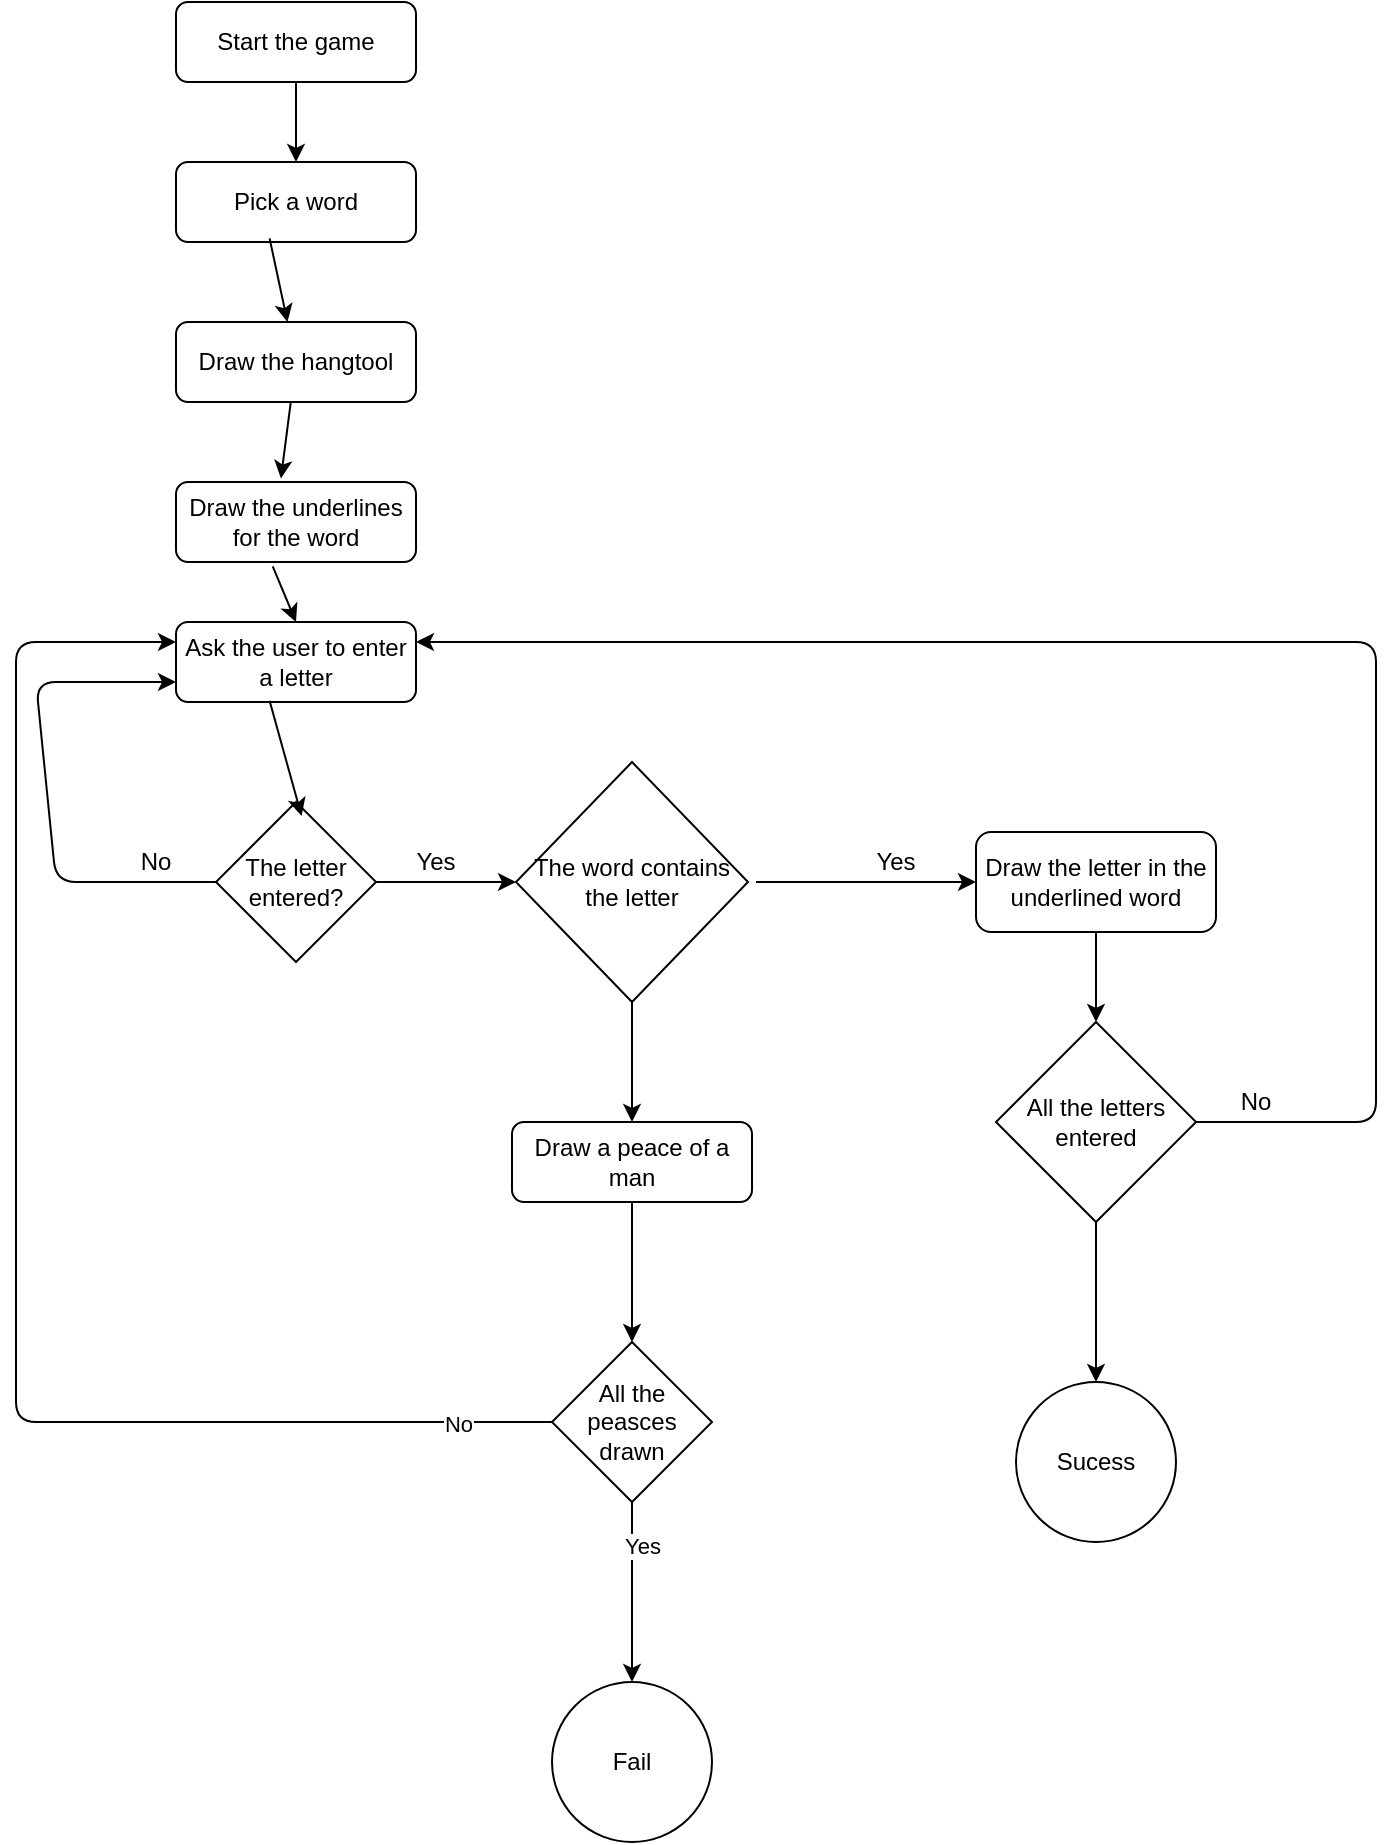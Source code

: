 <mxfile version="13.11.0" type="github">
  <diagram id="C5RBs43oDa-KdzZeNtuy" name="Page-1">
    <mxGraphModel dx="1550" dy="836" grid="1" gridSize="10" guides="1" tooltips="1" connect="1" arrows="1" fold="1" page="1" pageScale="1" pageWidth="827" pageHeight="1169" math="0" shadow="0">
      <root>
        <mxCell id="WIyWlLk6GJQsqaUBKTNV-0" />
        <mxCell id="WIyWlLk6GJQsqaUBKTNV-1" parent="WIyWlLk6GJQsqaUBKTNV-0" />
        <mxCell id="WIyWlLk6GJQsqaUBKTNV-3" value="Start the game" style="rounded=1;whiteSpace=wrap;html=1;fontSize=12;glass=0;strokeWidth=1;shadow=0;" parent="WIyWlLk6GJQsqaUBKTNV-1" vertex="1">
          <mxGeometry x="160" y="80" width="120" height="40" as="geometry" />
        </mxCell>
        <mxCell id="SWqLz5QkfuFEM59pzPJ_-0" value="Pick a word" style="rounded=1;whiteSpace=wrap;html=1;" vertex="1" parent="WIyWlLk6GJQsqaUBKTNV-1">
          <mxGeometry x="160" y="160" width="120" height="40" as="geometry" />
        </mxCell>
        <mxCell id="SWqLz5QkfuFEM59pzPJ_-1" value="" style="endArrow=classic;html=1;" edge="1" parent="WIyWlLk6GJQsqaUBKTNV-1" source="WIyWlLk6GJQsqaUBKTNV-3" target="SWqLz5QkfuFEM59pzPJ_-0">
          <mxGeometry width="50" height="50" relative="1" as="geometry">
            <mxPoint x="195" y="160" as="sourcePoint" />
            <mxPoint x="245" y="110" as="targetPoint" />
          </mxGeometry>
        </mxCell>
        <mxCell id="SWqLz5QkfuFEM59pzPJ_-2" value="Draw the hangtool" style="rounded=1;whiteSpace=wrap;html=1;" vertex="1" parent="WIyWlLk6GJQsqaUBKTNV-1">
          <mxGeometry x="160" y="240" width="120" height="40" as="geometry" />
        </mxCell>
        <mxCell id="SWqLz5QkfuFEM59pzPJ_-4" value="" style="endArrow=classic;html=1;exitX=0.39;exitY=0.955;exitDx=0;exitDy=0;exitPerimeter=0;" edge="1" parent="WIyWlLk6GJQsqaUBKTNV-1" source="SWqLz5QkfuFEM59pzPJ_-0" target="SWqLz5QkfuFEM59pzPJ_-2">
          <mxGeometry width="50" height="50" relative="1" as="geometry">
            <mxPoint x="390" y="450" as="sourcePoint" />
            <mxPoint x="440" y="400" as="targetPoint" />
          </mxGeometry>
        </mxCell>
        <mxCell id="SWqLz5QkfuFEM59pzPJ_-5" value="Draw the underlines for the word" style="rounded=1;whiteSpace=wrap;html=1;" vertex="1" parent="WIyWlLk6GJQsqaUBKTNV-1">
          <mxGeometry x="160" y="320" width="120" height="40" as="geometry" />
        </mxCell>
        <mxCell id="SWqLz5QkfuFEM59pzPJ_-6" value="" style="endArrow=classic;html=1;entryX=0.437;entryY=-0.045;entryDx=0;entryDy=0;entryPerimeter=0;" edge="1" parent="WIyWlLk6GJQsqaUBKTNV-1" source="SWqLz5QkfuFEM59pzPJ_-2" target="SWqLz5QkfuFEM59pzPJ_-5">
          <mxGeometry width="50" height="50" relative="1" as="geometry">
            <mxPoint x="390" y="450" as="sourcePoint" />
            <mxPoint x="440" y="400" as="targetPoint" />
          </mxGeometry>
        </mxCell>
        <mxCell id="SWqLz5QkfuFEM59pzPJ_-7" value="Ask the user to enter a letter" style="rounded=1;whiteSpace=wrap;html=1;" vertex="1" parent="WIyWlLk6GJQsqaUBKTNV-1">
          <mxGeometry x="160" y="390" width="120" height="40" as="geometry" />
        </mxCell>
        <mxCell id="SWqLz5QkfuFEM59pzPJ_-8" value="" style="endArrow=classic;html=1;exitX=0.403;exitY=1.055;exitDx=0;exitDy=0;exitPerimeter=0;entryX=0.5;entryY=0;entryDx=0;entryDy=0;" edge="1" parent="WIyWlLk6GJQsqaUBKTNV-1" source="SWqLz5QkfuFEM59pzPJ_-5" target="SWqLz5QkfuFEM59pzPJ_-7">
          <mxGeometry width="50" height="50" relative="1" as="geometry">
            <mxPoint x="390" y="440" as="sourcePoint" />
            <mxPoint x="440" y="390" as="targetPoint" />
          </mxGeometry>
        </mxCell>
        <mxCell id="SWqLz5QkfuFEM59pzPJ_-9" value="The letter entered?" style="rhombus;whiteSpace=wrap;html=1;" vertex="1" parent="WIyWlLk6GJQsqaUBKTNV-1">
          <mxGeometry x="180" y="480" width="80" height="80" as="geometry" />
        </mxCell>
        <mxCell id="SWqLz5QkfuFEM59pzPJ_-10" value="" style="endArrow=classic;html=1;exitX=0.39;exitY=0.985;exitDx=0;exitDy=0;exitPerimeter=0;entryX=0.535;entryY=0.088;entryDx=0;entryDy=0;entryPerimeter=0;" edge="1" parent="WIyWlLk6GJQsqaUBKTNV-1" source="SWqLz5QkfuFEM59pzPJ_-7" target="SWqLz5QkfuFEM59pzPJ_-9">
          <mxGeometry width="50" height="50" relative="1" as="geometry">
            <mxPoint x="390" y="440" as="sourcePoint" />
            <mxPoint x="440" y="390" as="targetPoint" />
          </mxGeometry>
        </mxCell>
        <mxCell id="SWqLz5QkfuFEM59pzPJ_-11" value="" style="endArrow=classic;html=1;exitX=0;exitY=0.5;exitDx=0;exitDy=0;entryX=0;entryY=0.75;entryDx=0;entryDy=0;rounded=1;" edge="1" parent="WIyWlLk6GJQsqaUBKTNV-1" source="SWqLz5QkfuFEM59pzPJ_-9" target="SWqLz5QkfuFEM59pzPJ_-7">
          <mxGeometry width="50" height="50" relative="1" as="geometry">
            <mxPoint x="390" y="430" as="sourcePoint" />
            <mxPoint x="440" y="380" as="targetPoint" />
            <Array as="points">
              <mxPoint x="100" y="520" />
              <mxPoint x="90" y="420" />
            </Array>
          </mxGeometry>
        </mxCell>
        <mxCell id="SWqLz5QkfuFEM59pzPJ_-12" value="No" style="text;html=1;strokeColor=none;fillColor=none;align=center;verticalAlign=middle;whiteSpace=wrap;rounded=0;" vertex="1" parent="WIyWlLk6GJQsqaUBKTNV-1">
          <mxGeometry x="130" y="500" width="40" height="20" as="geometry" />
        </mxCell>
        <mxCell id="SWqLz5QkfuFEM59pzPJ_-13" value="The word contains the letter" style="rhombus;whiteSpace=wrap;html=1;" vertex="1" parent="WIyWlLk6GJQsqaUBKTNV-1">
          <mxGeometry x="330" y="460" width="116" height="120" as="geometry" />
        </mxCell>
        <mxCell id="SWqLz5QkfuFEM59pzPJ_-14" value="" style="endArrow=classic;html=1;exitX=1;exitY=0.5;exitDx=0;exitDy=0;entryX=0;entryY=0.5;entryDx=0;entryDy=0;" edge="1" parent="WIyWlLk6GJQsqaUBKTNV-1" source="SWqLz5QkfuFEM59pzPJ_-9" target="SWqLz5QkfuFEM59pzPJ_-13">
          <mxGeometry width="50" height="50" relative="1" as="geometry">
            <mxPoint x="390" y="430" as="sourcePoint" />
            <mxPoint x="440" y="380" as="targetPoint" />
          </mxGeometry>
        </mxCell>
        <mxCell id="SWqLz5QkfuFEM59pzPJ_-15" value="Yes" style="text;html=1;strokeColor=none;fillColor=none;align=center;verticalAlign=middle;whiteSpace=wrap;rounded=0;" vertex="1" parent="WIyWlLk6GJQsqaUBKTNV-1">
          <mxGeometry x="270" y="500" width="40" height="20" as="geometry" />
        </mxCell>
        <mxCell id="SWqLz5QkfuFEM59pzPJ_-16" value="Sucess" style="ellipse;whiteSpace=wrap;html=1;aspect=fixed;" vertex="1" parent="WIyWlLk6GJQsqaUBKTNV-1">
          <mxGeometry x="580" y="770" width="80" height="80" as="geometry" />
        </mxCell>
        <mxCell id="SWqLz5QkfuFEM59pzPJ_-17" value="" style="endArrow=classic;html=1;entryX=0;entryY=0.5;entryDx=0;entryDy=0;" edge="1" parent="WIyWlLk6GJQsqaUBKTNV-1" target="SWqLz5QkfuFEM59pzPJ_-18">
          <mxGeometry width="50" height="50" relative="1" as="geometry">
            <mxPoint x="450" y="520" as="sourcePoint" />
            <mxPoint x="536" y="470" as="targetPoint" />
          </mxGeometry>
        </mxCell>
        <mxCell id="SWqLz5QkfuFEM59pzPJ_-18" value="Draw the letter in the underlined word" style="rounded=1;whiteSpace=wrap;html=1;" vertex="1" parent="WIyWlLk6GJQsqaUBKTNV-1">
          <mxGeometry x="560" y="495" width="120" height="50" as="geometry" />
        </mxCell>
        <mxCell id="SWqLz5QkfuFEM59pzPJ_-19" value="Yes" style="text;html=1;strokeColor=none;fillColor=none;align=center;verticalAlign=middle;whiteSpace=wrap;rounded=0;" vertex="1" parent="WIyWlLk6GJQsqaUBKTNV-1">
          <mxGeometry x="500" y="500" width="40" height="20" as="geometry" />
        </mxCell>
        <mxCell id="SWqLz5QkfuFEM59pzPJ_-20" value="All the letters entered" style="rhombus;whiteSpace=wrap;html=1;" vertex="1" parent="WIyWlLk6GJQsqaUBKTNV-1">
          <mxGeometry x="570" y="590" width="100" height="100" as="geometry" />
        </mxCell>
        <mxCell id="SWqLz5QkfuFEM59pzPJ_-21" value="" style="endArrow=classic;html=1;exitX=0.5;exitY=1;exitDx=0;exitDy=0;entryX=0.5;entryY=0;entryDx=0;entryDy=0;" edge="1" parent="WIyWlLk6GJQsqaUBKTNV-1" source="SWqLz5QkfuFEM59pzPJ_-18" target="SWqLz5QkfuFEM59pzPJ_-20">
          <mxGeometry width="50" height="50" relative="1" as="geometry">
            <mxPoint x="390" y="400" as="sourcePoint" />
            <mxPoint x="440" y="350" as="targetPoint" />
          </mxGeometry>
        </mxCell>
        <mxCell id="SWqLz5QkfuFEM59pzPJ_-22" value="" style="endArrow=classic;html=1;exitX=1;exitY=0.5;exitDx=0;exitDy=0;entryX=1;entryY=0.25;entryDx=0;entryDy=0;" edge="1" parent="WIyWlLk6GJQsqaUBKTNV-1" source="SWqLz5QkfuFEM59pzPJ_-20" target="SWqLz5QkfuFEM59pzPJ_-7">
          <mxGeometry width="50" height="50" relative="1" as="geometry">
            <mxPoint x="390" y="400" as="sourcePoint" />
            <mxPoint x="440" y="350" as="targetPoint" />
            <Array as="points">
              <mxPoint x="760" y="640" />
              <mxPoint x="760" y="400" />
            </Array>
          </mxGeometry>
        </mxCell>
        <mxCell id="SWqLz5QkfuFEM59pzPJ_-23" value="No" style="text;html=1;strokeColor=none;fillColor=none;align=center;verticalAlign=middle;whiteSpace=wrap;rounded=0;" vertex="1" parent="WIyWlLk6GJQsqaUBKTNV-1">
          <mxGeometry x="680" y="620" width="40" height="20" as="geometry" />
        </mxCell>
        <mxCell id="SWqLz5QkfuFEM59pzPJ_-24" value="" style="endArrow=classic;html=1;exitX=0.5;exitY=1;exitDx=0;exitDy=0;entryX=0.5;entryY=0;entryDx=0;entryDy=0;" edge="1" parent="WIyWlLk6GJQsqaUBKTNV-1" source="SWqLz5QkfuFEM59pzPJ_-20" target="SWqLz5QkfuFEM59pzPJ_-16">
          <mxGeometry width="50" height="50" relative="1" as="geometry">
            <mxPoint x="390" y="700" as="sourcePoint" />
            <mxPoint x="440" y="650" as="targetPoint" />
          </mxGeometry>
        </mxCell>
        <mxCell id="SWqLz5QkfuFEM59pzPJ_-25" value="Draw a peace of a man" style="rounded=1;whiteSpace=wrap;html=1;" vertex="1" parent="WIyWlLk6GJQsqaUBKTNV-1">
          <mxGeometry x="328" y="640" width="120" height="40" as="geometry" />
        </mxCell>
        <mxCell id="SWqLz5QkfuFEM59pzPJ_-26" value="" style="endArrow=classic;html=1;exitX=0.5;exitY=1;exitDx=0;exitDy=0;entryX=0.5;entryY=0;entryDx=0;entryDy=0;" edge="1" parent="WIyWlLk6GJQsqaUBKTNV-1" source="SWqLz5QkfuFEM59pzPJ_-13" target="SWqLz5QkfuFEM59pzPJ_-25">
          <mxGeometry width="50" height="50" relative="1" as="geometry">
            <mxPoint x="390" y="600" as="sourcePoint" />
            <mxPoint x="440" y="550" as="targetPoint" />
          </mxGeometry>
        </mxCell>
        <mxCell id="SWqLz5QkfuFEM59pzPJ_-27" value="All the peasces drawn" style="rhombus;whiteSpace=wrap;html=1;" vertex="1" parent="WIyWlLk6GJQsqaUBKTNV-1">
          <mxGeometry x="348" y="750" width="80" height="80" as="geometry" />
        </mxCell>
        <mxCell id="SWqLz5QkfuFEM59pzPJ_-28" value="Fail" style="ellipse;whiteSpace=wrap;html=1;aspect=fixed;" vertex="1" parent="WIyWlLk6GJQsqaUBKTNV-1">
          <mxGeometry x="348" y="920" width="80" height="80" as="geometry" />
        </mxCell>
        <mxCell id="SWqLz5QkfuFEM59pzPJ_-29" value="" style="endArrow=classic;html=1;exitX=0.5;exitY=1;exitDx=0;exitDy=0;entryX=0.5;entryY=0;entryDx=0;entryDy=0;" edge="1" parent="WIyWlLk6GJQsqaUBKTNV-1" source="SWqLz5QkfuFEM59pzPJ_-25" target="SWqLz5QkfuFEM59pzPJ_-27">
          <mxGeometry width="50" height="50" relative="1" as="geometry">
            <mxPoint x="390" y="880" as="sourcePoint" />
            <mxPoint x="440" y="830" as="targetPoint" />
          </mxGeometry>
        </mxCell>
        <mxCell id="SWqLz5QkfuFEM59pzPJ_-30" value="" style="endArrow=classic;html=1;exitX=0.5;exitY=1;exitDx=0;exitDy=0;entryX=0.5;entryY=0;entryDx=0;entryDy=0;" edge="1" parent="WIyWlLk6GJQsqaUBKTNV-1" source="SWqLz5QkfuFEM59pzPJ_-27" target="SWqLz5QkfuFEM59pzPJ_-28">
          <mxGeometry width="50" height="50" relative="1" as="geometry">
            <mxPoint x="390" y="880" as="sourcePoint" />
            <mxPoint x="440" y="830" as="targetPoint" />
          </mxGeometry>
        </mxCell>
        <mxCell id="SWqLz5QkfuFEM59pzPJ_-31" value="Yes" style="edgeLabel;html=1;align=center;verticalAlign=middle;resizable=0;points=[];" vertex="1" connectable="0" parent="SWqLz5QkfuFEM59pzPJ_-30">
          <mxGeometry x="-0.524" y="5" relative="1" as="geometry">
            <mxPoint as="offset" />
          </mxGeometry>
        </mxCell>
        <mxCell id="SWqLz5QkfuFEM59pzPJ_-32" value="" style="endArrow=classic;html=1;exitX=0;exitY=0.5;exitDx=0;exitDy=0;entryX=0;entryY=0.25;entryDx=0;entryDy=0;" edge="1" parent="WIyWlLk6GJQsqaUBKTNV-1" source="SWqLz5QkfuFEM59pzPJ_-27" target="SWqLz5QkfuFEM59pzPJ_-7">
          <mxGeometry width="50" height="50" relative="1" as="geometry">
            <mxPoint x="390" y="680" as="sourcePoint" />
            <mxPoint x="40" y="400" as="targetPoint" />
            <Array as="points">
              <mxPoint x="80" y="790" />
              <mxPoint x="80" y="400" />
            </Array>
          </mxGeometry>
        </mxCell>
        <mxCell id="SWqLz5QkfuFEM59pzPJ_-33" value="No" style="edgeLabel;html=1;align=center;verticalAlign=middle;resizable=0;points=[];" vertex="1" connectable="0" parent="SWqLz5QkfuFEM59pzPJ_-32">
          <mxGeometry x="-0.873" y="1" relative="1" as="geometry">
            <mxPoint as="offset" />
          </mxGeometry>
        </mxCell>
      </root>
    </mxGraphModel>
  </diagram>
</mxfile>
